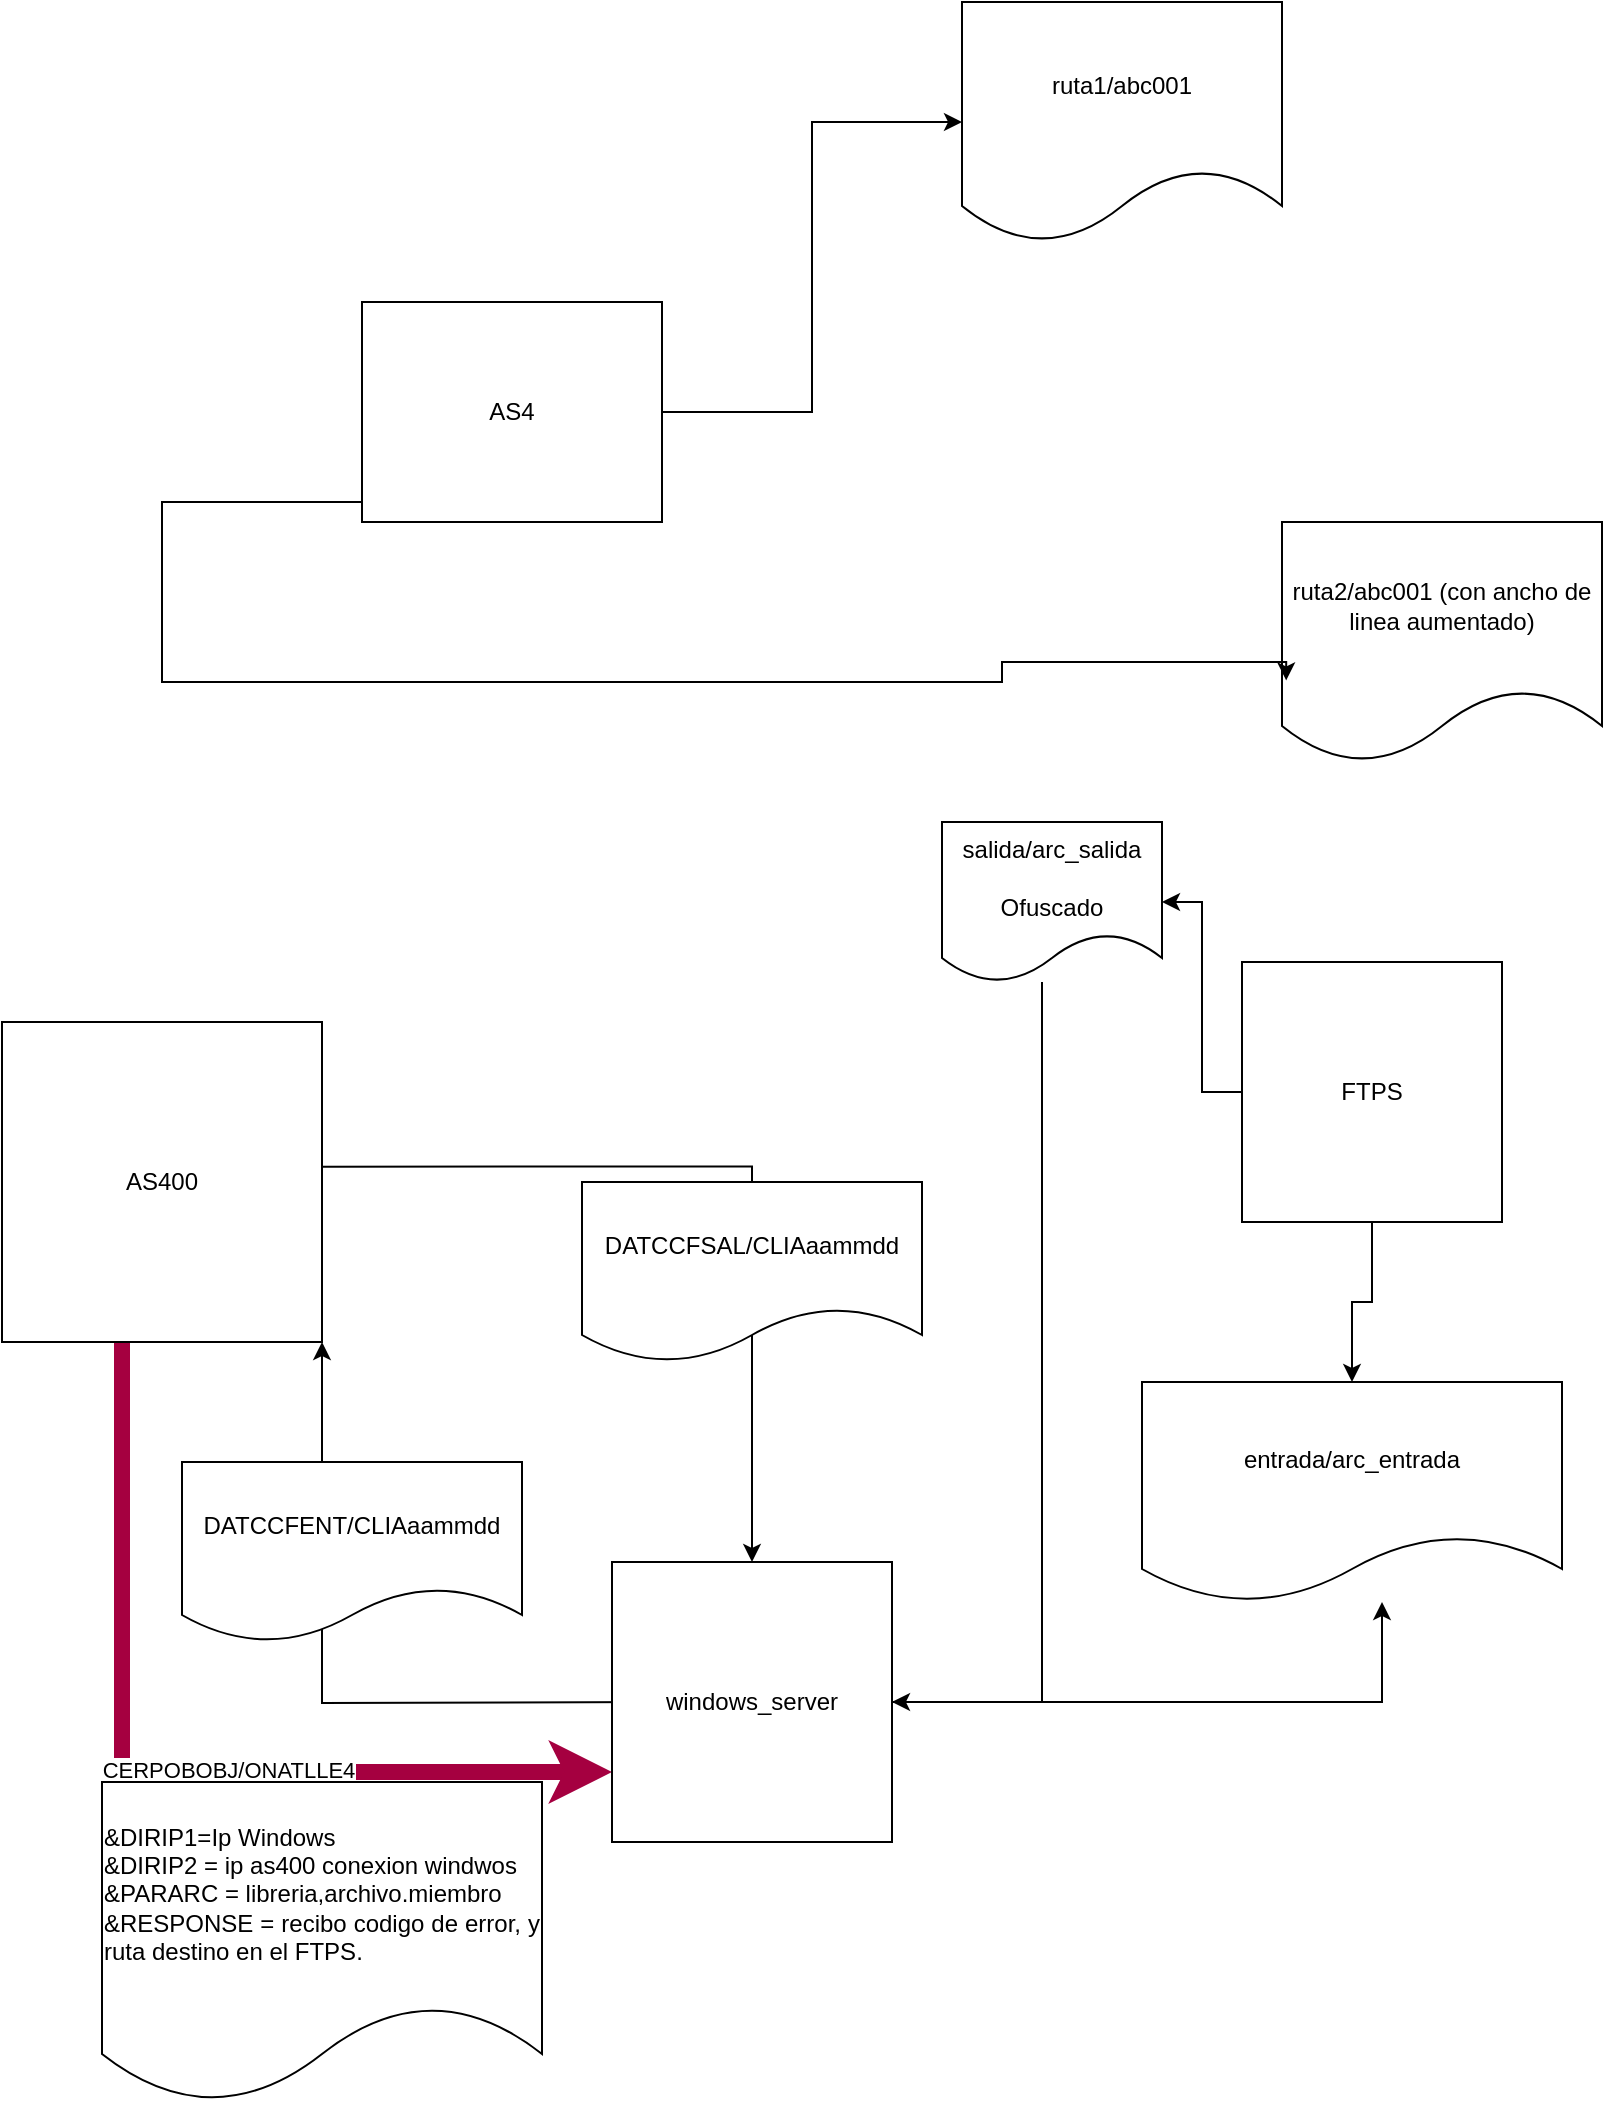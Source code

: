 <mxfile version="24.4.3" type="github">
  <diagram name="Page-1" id="l4whfzNIlTa9x6vifbRz">
    <mxGraphModel dx="1167" dy="652" grid="1" gridSize="10" guides="1" tooltips="1" connect="1" arrows="1" fold="1" page="1" pageScale="1" pageWidth="850" pageHeight="1100" math="0" shadow="0">
      <root>
        <mxCell id="0" />
        <mxCell id="1" parent="0" />
        <mxCell id="kgyeigCCcToAXdtpSiSs-10" style="edgeStyle=orthogonalEdgeStyle;rounded=0;orthogonalLoop=1;jettySize=auto;html=1;entryX=0;entryY=0.5;entryDx=0;entryDy=0;" edge="1" parent="1" source="kgyeigCCcToAXdtpSiSs-1" target="kgyeigCCcToAXdtpSiSs-5">
          <mxGeometry relative="1" as="geometry" />
        </mxCell>
        <mxCell id="kgyeigCCcToAXdtpSiSs-1" value="AS4" style="rounded=0;whiteSpace=wrap;html=1;" vertex="1" parent="1">
          <mxGeometry x="230" y="180" width="150" height="110" as="geometry" />
        </mxCell>
        <mxCell id="kgyeigCCcToAXdtpSiSs-5" value="ruta1/abc001" style="shape=document;whiteSpace=wrap;html=1;boundedLbl=1;" vertex="1" parent="1">
          <mxGeometry x="530" y="30" width="160" height="120" as="geometry" />
        </mxCell>
        <mxCell id="kgyeigCCcToAXdtpSiSs-8" value="ruta2/abc001 (con ancho de linea aumentado)" style="shape=document;whiteSpace=wrap;html=1;boundedLbl=1;" vertex="1" parent="1">
          <mxGeometry x="690" y="290" width="160" height="120" as="geometry" />
        </mxCell>
        <mxCell id="kgyeigCCcToAXdtpSiSs-9" style="edgeStyle=orthogonalEdgeStyle;rounded=0;orthogonalLoop=1;jettySize=auto;html=1;entryX=0.013;entryY=0.66;entryDx=0;entryDy=0;entryPerimeter=0;" edge="1" parent="1" source="kgyeigCCcToAXdtpSiSs-1" target="kgyeigCCcToAXdtpSiSs-8">
          <mxGeometry relative="1" as="geometry">
            <Array as="points">
              <mxPoint x="145" y="280" />
              <mxPoint x="130" y="280" />
              <mxPoint x="130" y="370" />
              <mxPoint x="550" y="370" />
              <mxPoint x="550" y="360" />
              <mxPoint x="602" y="360" />
            </Array>
          </mxGeometry>
        </mxCell>
        <mxCell id="kgyeigCCcToAXdtpSiSs-19" style="edgeStyle=orthogonalEdgeStyle;rounded=0;orthogonalLoop=1;jettySize=auto;html=1;exitX=0.997;exitY=0.452;exitDx=0;exitDy=0;exitPerimeter=0;" edge="1" parent="1" source="kgyeigCCcToAXdtpSiSs-31" target="kgyeigCCcToAXdtpSiSs-18">
          <mxGeometry relative="1" as="geometry">
            <mxPoint x="230" y="595" as="sourcePoint" />
          </mxGeometry>
        </mxCell>
        <mxCell id="kgyeigCCcToAXdtpSiSs-21" style="edgeStyle=orthogonalEdgeStyle;rounded=0;orthogonalLoop=1;jettySize=auto;html=1;entryX=0;entryY=0.75;entryDx=0;entryDy=0;fillColor=#d80073;strokeColor=#A50040;strokeWidth=8;exitX=0.5;exitY=1;exitDx=0;exitDy=0;" edge="1" parent="1" source="kgyeigCCcToAXdtpSiSs-31" target="kgyeigCCcToAXdtpSiSs-18">
          <mxGeometry relative="1" as="geometry">
            <mxPoint x="110" y="690" as="sourcePoint" />
            <Array as="points">
              <mxPoint x="110" y="670" />
              <mxPoint x="110" y="915" />
            </Array>
          </mxGeometry>
        </mxCell>
        <mxCell id="kgyeigCCcToAXdtpSiSs-22" value="CERPOBOBJ/ONATLLE4" style="edgeLabel;html=1;align=center;verticalAlign=middle;resizable=0;points=[];" vertex="1" connectable="0" parent="kgyeigCCcToAXdtpSiSs-21">
          <mxGeometry x="0.289" y="1" relative="1" as="geometry">
            <mxPoint as="offset" />
          </mxGeometry>
        </mxCell>
        <mxCell id="kgyeigCCcToAXdtpSiSs-12" value="DATCCFSAL/CLIAaammdd" style="shape=document;whiteSpace=wrap;html=1;boundedLbl=1;" vertex="1" parent="1">
          <mxGeometry x="340" y="620" width="170" height="90" as="geometry" />
        </mxCell>
        <mxCell id="kgyeigCCcToAXdtpSiSs-16" style="edgeStyle=orthogonalEdgeStyle;rounded=0;orthogonalLoop=1;jettySize=auto;html=1;exitX=0.5;exitY=1;exitDx=0;exitDy=0;" edge="1" parent="1" source="kgyeigCCcToAXdtpSiSs-25" target="kgyeigCCcToAXdtpSiSs-15">
          <mxGeometry relative="1" as="geometry">
            <mxPoint x="715" y="670" as="sourcePoint" />
          </mxGeometry>
        </mxCell>
        <mxCell id="kgyeigCCcToAXdtpSiSs-29" style="edgeStyle=orthogonalEdgeStyle;rounded=0;orthogonalLoop=1;jettySize=auto;html=1;entryX=1;entryY=1;entryDx=0;entryDy=0;" edge="1" parent="1" target="kgyeigCCcToAXdtpSiSs-31">
          <mxGeometry relative="1" as="geometry">
            <mxPoint x="185" y="690" as="targetPoint" />
            <mxPoint x="380" y="880" as="sourcePoint" />
          </mxGeometry>
        </mxCell>
        <mxCell id="kgyeigCCcToAXdtpSiSs-18" value="windows_server" style="whiteSpace=wrap;html=1;aspect=fixed;" vertex="1" parent="1">
          <mxGeometry x="355" y="810" width="140" height="140" as="geometry" />
        </mxCell>
        <mxCell id="kgyeigCCcToAXdtpSiSs-23" value="&lt;div style=&quot;text-align: justify;&quot;&gt;&lt;span style=&quot;background-color: initial;&quot;&gt;&amp;amp;DIRIP1=Ip Windows&lt;/span&gt;&lt;/div&gt;&lt;div style=&quot;text-align: justify;&quot;&gt;&lt;span style=&quot;background-color: initial;&quot;&gt;&amp;amp;DIRIP2 = ip as400 conexion windwos&lt;/span&gt;&lt;/div&gt;&lt;div style=&quot;text-align: justify;&quot;&gt;&lt;span style=&quot;background-color: initial;&quot;&gt;&amp;amp;PARARC = libreria,archivo.miembro&lt;br&gt;&amp;amp;RESPONSE = recibo codigo de error, y ruta destino en el FTPS.&lt;br&gt;&lt;/span&gt;&lt;/div&gt;" style="shape=document;whiteSpace=wrap;html=1;boundedLbl=1;" vertex="1" parent="1">
          <mxGeometry x="100" y="920" width="220" height="160" as="geometry" />
        </mxCell>
        <mxCell id="kgyeigCCcToAXdtpSiSs-24" value="" style="edgeStyle=orthogonalEdgeStyle;rounded=0;orthogonalLoop=1;jettySize=auto;html=1;" edge="1" parent="1" source="kgyeigCCcToAXdtpSiSs-18" target="kgyeigCCcToAXdtpSiSs-15">
          <mxGeometry relative="1" as="geometry">
            <mxPoint x="495" y="880" as="sourcePoint" />
            <mxPoint x="675" y="700" as="targetPoint" />
            <Array as="points">
              <mxPoint x="740" y="880" />
            </Array>
          </mxGeometry>
        </mxCell>
        <mxCell id="kgyeigCCcToAXdtpSiSs-15" value="entrada/arc_entrada" style="shape=document;whiteSpace=wrap;html=1;boundedLbl=1;" vertex="1" parent="1">
          <mxGeometry x="620" y="720" width="210" height="110" as="geometry" />
        </mxCell>
        <mxCell id="kgyeigCCcToAXdtpSiSs-27" style="edgeStyle=orthogonalEdgeStyle;rounded=0;orthogonalLoop=1;jettySize=auto;html=1;entryX=1;entryY=0.5;entryDx=0;entryDy=0;" edge="1" parent="1" source="kgyeigCCcToAXdtpSiSs-25" target="kgyeigCCcToAXdtpSiSs-26">
          <mxGeometry relative="1" as="geometry" />
        </mxCell>
        <mxCell id="kgyeigCCcToAXdtpSiSs-25" value="FTPS" style="whiteSpace=wrap;html=1;aspect=fixed;" vertex="1" parent="1">
          <mxGeometry x="670" y="510" width="130" height="130" as="geometry" />
        </mxCell>
        <mxCell id="kgyeigCCcToAXdtpSiSs-28" style="edgeStyle=orthogonalEdgeStyle;rounded=0;orthogonalLoop=1;jettySize=auto;html=1;" edge="1" parent="1" source="kgyeigCCcToAXdtpSiSs-26" target="kgyeigCCcToAXdtpSiSs-18">
          <mxGeometry relative="1" as="geometry">
            <Array as="points">
              <mxPoint x="570" y="880" />
            </Array>
          </mxGeometry>
        </mxCell>
        <mxCell id="kgyeigCCcToAXdtpSiSs-26" value="salida/arc_salida&lt;br&gt;&lt;br&gt;Ofuscado" style="shape=document;whiteSpace=wrap;html=1;boundedLbl=1;" vertex="1" parent="1">
          <mxGeometry x="520" y="440" width="110" height="80" as="geometry" />
        </mxCell>
        <mxCell id="kgyeigCCcToAXdtpSiSs-30" value="DATCCFENT/CLIAaammdd" style="shape=document;whiteSpace=wrap;html=1;boundedLbl=1;" vertex="1" parent="1">
          <mxGeometry x="140" y="760" width="170" height="90" as="geometry" />
        </mxCell>
        <mxCell id="kgyeigCCcToAXdtpSiSs-31" value="AS400" style="whiteSpace=wrap;html=1;aspect=fixed;" vertex="1" parent="1">
          <mxGeometry x="50" y="540" width="160" height="160" as="geometry" />
        </mxCell>
      </root>
    </mxGraphModel>
  </diagram>
</mxfile>
